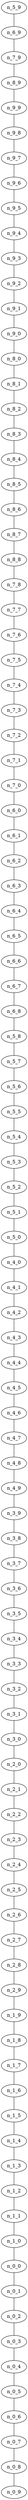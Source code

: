 graph arbol2 {
n_5_9--n_6_9
n_6_9--n_7_9
n_7_9--n_8_9
n_8_9--n_9_9
n_9_9--n_9_8
n_9_8--n_9_7
n_9_7--n_9_6
n_9_6--n_9_5
n_9_5--n_9_4
n_9_4--n_9_3
n_9_3--n_9_2
n_9_2--n_9_1
n_9_1--n_9_0
n_9_0--n_8_0
n_8_0--n_8_1
n_8_1--n_8_2
n_8_2--n_8_3
n_8_3--n_8_4
n_8_4--n_8_5
n_8_5--n_8_6
n_8_6--n_8_7
n_8_7--n_8_8
n_8_8--n_7_8
n_7_8--n_7_7
n_7_7--n_7_6
n_7_6--n_7_5
n_7_5--n_7_4
n_7_4--n_7_3
n_7_3--n_7_2
n_7_2--n_7_1
n_7_1--n_7_0
n_7_0--n_6_0
n_6_0--n_6_1
n_6_1--n_6_2
n_6_2--n_6_3
n_6_3--n_6_4
n_6_4--n_6_5
n_6_5--n_6_6
n_6_6--n_6_7
n_6_7--n_6_8
n_6_8--n_5_8
n_5_8--n_5_7
n_5_7--n_5_6
n_5_6--n_5_5
n_5_5--n_5_4
n_5_4--n_5_3
n_5_3--n_5_2
n_5_2--n_5_1
n_5_1--n_5_0
n_5_0--n_4_0
n_4_0--n_4_1
n_4_1--n_4_2
n_4_2--n_4_3
n_4_3--n_4_4
n_4_4--n_4_5
n_4_5--n_4_6
n_4_6--n_4_7
n_4_7--n_4_8
n_4_8--n_4_9
n_4_9--n_3_9
n_3_9--n_3_8
n_3_8--n_3_7
n_3_7--n_3_6
n_3_6--n_3_5
n_3_5--n_3_4
n_3_4--n_3_3
n_3_3--n_3_2
n_3_2--n_3_1
n_3_1--n_3_0
n_3_0--n_2_0
n_2_0--n_2_1
n_2_1--n_2_2
n_2_2--n_2_3
n_2_3--n_2_4
n_2_4--n_2_5
n_2_5--n_2_6
n_2_6--n_2_7
n_2_7--n_2_8
n_2_8--n_2_9
n_2_9--n_1_9
n_1_9--n_1_8
n_1_8--n_1_7
n_1_7--n_1_6
n_1_6--n_1_5
n_1_5--n_1_4
n_1_4--n_1_3
n_1_3--n_1_2
n_1_2--n_1_1
n_1_1--n_1_0
n_1_0--n_0_0
n_0_0--n_0_1
n_0_1--n_0_2
n_0_2--n_0_3
n_0_3--n_0_4
n_0_4--n_0_5
n_0_5--n_0_6
n_0_6--n_0_7
n_0_7--n_0_8
n_0_8--n_0_9
}